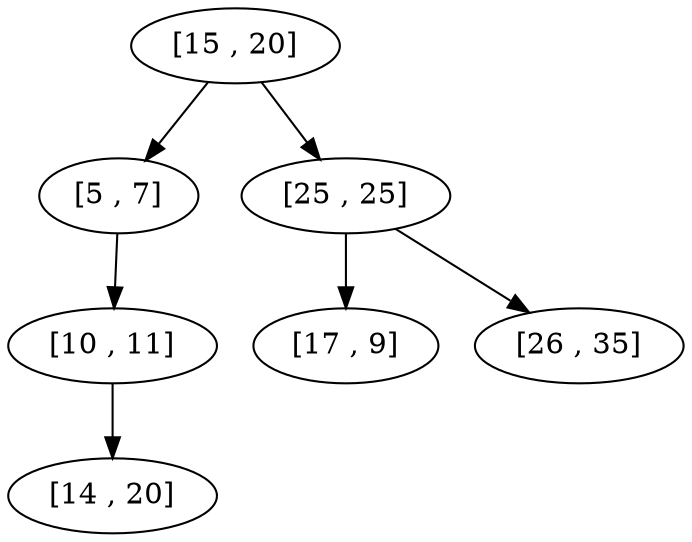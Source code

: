 digraph {
p0x8bb9d0 [label="[15 , 20]"]
p0x8bb9d0
p0x8bbb60 [label="[5 , 7]"]
p0x8bb9d0->p0x8bbb60
p0x8bbd90 [label="[10 , 11]"]
p0x8bbb60->p0x8bbd90
p0x8bb9f8 [label="[14 , 20]"]
p0x8bbd90->p0x8bb9f8
p0x8bba48 [label="[25 , 25]"]
p0x8bb9d0->p0x8bba48
p0x8bba98 [label="[17 , 9]"]
p0x8bba48->p0x8bba98
p0x8bbd40 [label="[26 , 35]"]
p0x8bba48->p0x8bbd40
}
